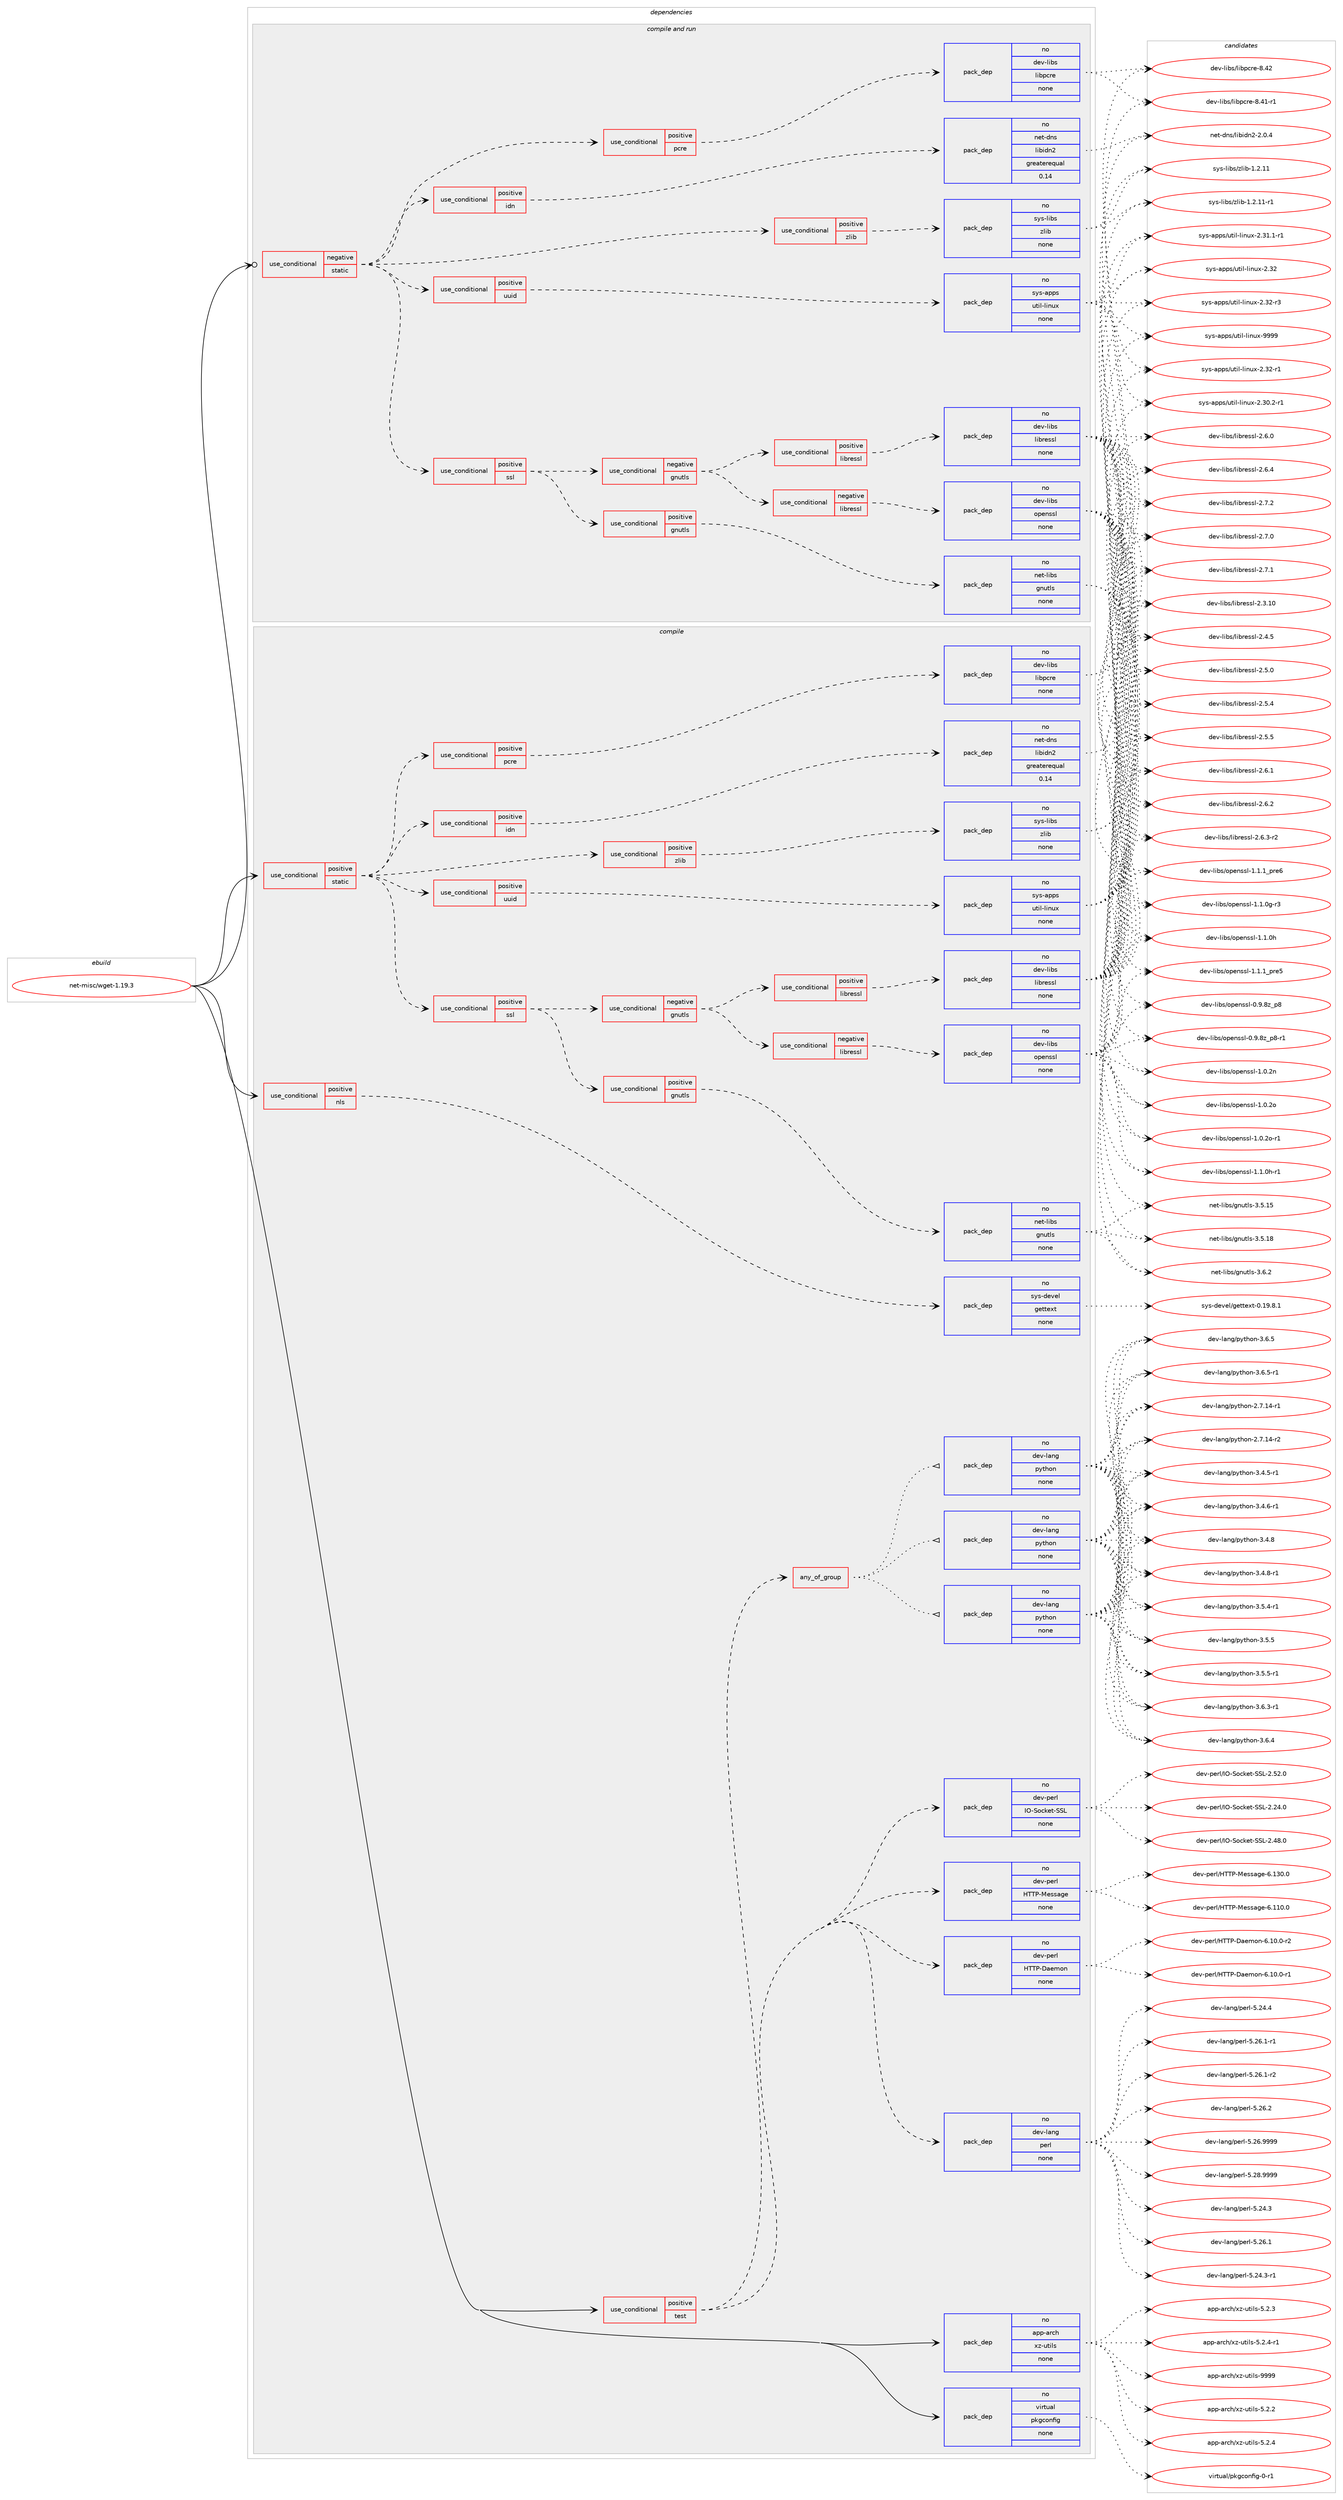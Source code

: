 digraph prolog {

# *************
# Graph options
# *************

newrank=true;
concentrate=true;
compound=true;
graph [rankdir=LR,fontname=Helvetica,fontsize=10,ranksep=1.5];#, ranksep=2.5, nodesep=0.2];
edge  [arrowhead=vee];
node  [fontname=Helvetica,fontsize=10];

# **********
# The ebuild
# **********

subgraph cluster_leftcol {
color=gray;
rank=same;
label=<<i>ebuild</i>>;
id [label="net-misc/wget-1.19.3", color=red, width=4, href="../net-misc/wget-1.19.3.svg"];
}

# ****************
# The dependencies
# ****************

subgraph cluster_midcol {
color=gray;
label=<<i>dependencies</i>>;
subgraph cluster_compile {
fillcolor="#eeeeee";
style=filled;
label=<<i>compile</i>>;
subgraph cond223 {
dependency630 [label=<<TABLE BORDER="0" CELLBORDER="1" CELLSPACING="0" CELLPADDING="4"><TR><TD ROWSPAN="3" CELLPADDING="10">use_conditional</TD></TR><TR><TD>positive</TD></TR><TR><TD>nls</TD></TR></TABLE>>, shape=none, color=red];
subgraph pack399 {
dependency631 [label=<<TABLE BORDER="0" CELLBORDER="1" CELLSPACING="0" CELLPADDING="4" WIDTH="220"><TR><TD ROWSPAN="6" CELLPADDING="30">pack_dep</TD></TR><TR><TD WIDTH="110">no</TD></TR><TR><TD>sys-devel</TD></TR><TR><TD>gettext</TD></TR><TR><TD>none</TD></TR><TR><TD></TD></TR></TABLE>>, shape=none, color=blue];
}
dependency630:e -> dependency631:w [weight=20,style="dashed",arrowhead="vee"];
}
id:e -> dependency630:w [weight=20,style="solid",arrowhead="vee"];
subgraph cond224 {
dependency632 [label=<<TABLE BORDER="0" CELLBORDER="1" CELLSPACING="0" CELLPADDING="4"><TR><TD ROWSPAN="3" CELLPADDING="10">use_conditional</TD></TR><TR><TD>positive</TD></TR><TR><TD>static</TD></TR></TABLE>>, shape=none, color=red];
subgraph cond225 {
dependency633 [label=<<TABLE BORDER="0" CELLBORDER="1" CELLSPACING="0" CELLPADDING="4"><TR><TD ROWSPAN="3" CELLPADDING="10">use_conditional</TD></TR><TR><TD>positive</TD></TR><TR><TD>idn</TD></TR></TABLE>>, shape=none, color=red];
subgraph pack400 {
dependency634 [label=<<TABLE BORDER="0" CELLBORDER="1" CELLSPACING="0" CELLPADDING="4" WIDTH="220"><TR><TD ROWSPAN="6" CELLPADDING="30">pack_dep</TD></TR><TR><TD WIDTH="110">no</TD></TR><TR><TD>net-dns</TD></TR><TR><TD>libidn2</TD></TR><TR><TD>greaterequal</TD></TR><TR><TD>0.14</TD></TR></TABLE>>, shape=none, color=blue];
}
dependency633:e -> dependency634:w [weight=20,style="dashed",arrowhead="vee"];
}
dependency632:e -> dependency633:w [weight=20,style="dashed",arrowhead="vee"];
subgraph cond226 {
dependency635 [label=<<TABLE BORDER="0" CELLBORDER="1" CELLSPACING="0" CELLPADDING="4"><TR><TD ROWSPAN="3" CELLPADDING="10">use_conditional</TD></TR><TR><TD>positive</TD></TR><TR><TD>pcre</TD></TR></TABLE>>, shape=none, color=red];
subgraph pack401 {
dependency636 [label=<<TABLE BORDER="0" CELLBORDER="1" CELLSPACING="0" CELLPADDING="4" WIDTH="220"><TR><TD ROWSPAN="6" CELLPADDING="30">pack_dep</TD></TR><TR><TD WIDTH="110">no</TD></TR><TR><TD>dev-libs</TD></TR><TR><TD>libpcre</TD></TR><TR><TD>none</TD></TR><TR><TD></TD></TR></TABLE>>, shape=none, color=blue];
}
dependency635:e -> dependency636:w [weight=20,style="dashed",arrowhead="vee"];
}
dependency632:e -> dependency635:w [weight=20,style="dashed",arrowhead="vee"];
subgraph cond227 {
dependency637 [label=<<TABLE BORDER="0" CELLBORDER="1" CELLSPACING="0" CELLPADDING="4"><TR><TD ROWSPAN="3" CELLPADDING="10">use_conditional</TD></TR><TR><TD>positive</TD></TR><TR><TD>ssl</TD></TR></TABLE>>, shape=none, color=red];
subgraph cond228 {
dependency638 [label=<<TABLE BORDER="0" CELLBORDER="1" CELLSPACING="0" CELLPADDING="4"><TR><TD ROWSPAN="3" CELLPADDING="10">use_conditional</TD></TR><TR><TD>positive</TD></TR><TR><TD>gnutls</TD></TR></TABLE>>, shape=none, color=red];
subgraph pack402 {
dependency639 [label=<<TABLE BORDER="0" CELLBORDER="1" CELLSPACING="0" CELLPADDING="4" WIDTH="220"><TR><TD ROWSPAN="6" CELLPADDING="30">pack_dep</TD></TR><TR><TD WIDTH="110">no</TD></TR><TR><TD>net-libs</TD></TR><TR><TD>gnutls</TD></TR><TR><TD>none</TD></TR><TR><TD></TD></TR></TABLE>>, shape=none, color=blue];
}
dependency638:e -> dependency639:w [weight=20,style="dashed",arrowhead="vee"];
}
dependency637:e -> dependency638:w [weight=20,style="dashed",arrowhead="vee"];
subgraph cond229 {
dependency640 [label=<<TABLE BORDER="0" CELLBORDER="1" CELLSPACING="0" CELLPADDING="4"><TR><TD ROWSPAN="3" CELLPADDING="10">use_conditional</TD></TR><TR><TD>negative</TD></TR><TR><TD>gnutls</TD></TR></TABLE>>, shape=none, color=red];
subgraph cond230 {
dependency641 [label=<<TABLE BORDER="0" CELLBORDER="1" CELLSPACING="0" CELLPADDING="4"><TR><TD ROWSPAN="3" CELLPADDING="10">use_conditional</TD></TR><TR><TD>negative</TD></TR><TR><TD>libressl</TD></TR></TABLE>>, shape=none, color=red];
subgraph pack403 {
dependency642 [label=<<TABLE BORDER="0" CELLBORDER="1" CELLSPACING="0" CELLPADDING="4" WIDTH="220"><TR><TD ROWSPAN="6" CELLPADDING="30">pack_dep</TD></TR><TR><TD WIDTH="110">no</TD></TR><TR><TD>dev-libs</TD></TR><TR><TD>openssl</TD></TR><TR><TD>none</TD></TR><TR><TD></TD></TR></TABLE>>, shape=none, color=blue];
}
dependency641:e -> dependency642:w [weight=20,style="dashed",arrowhead="vee"];
}
dependency640:e -> dependency641:w [weight=20,style="dashed",arrowhead="vee"];
subgraph cond231 {
dependency643 [label=<<TABLE BORDER="0" CELLBORDER="1" CELLSPACING="0" CELLPADDING="4"><TR><TD ROWSPAN="3" CELLPADDING="10">use_conditional</TD></TR><TR><TD>positive</TD></TR><TR><TD>libressl</TD></TR></TABLE>>, shape=none, color=red];
subgraph pack404 {
dependency644 [label=<<TABLE BORDER="0" CELLBORDER="1" CELLSPACING="0" CELLPADDING="4" WIDTH="220"><TR><TD ROWSPAN="6" CELLPADDING="30">pack_dep</TD></TR><TR><TD WIDTH="110">no</TD></TR><TR><TD>dev-libs</TD></TR><TR><TD>libressl</TD></TR><TR><TD>none</TD></TR><TR><TD></TD></TR></TABLE>>, shape=none, color=blue];
}
dependency643:e -> dependency644:w [weight=20,style="dashed",arrowhead="vee"];
}
dependency640:e -> dependency643:w [weight=20,style="dashed",arrowhead="vee"];
}
dependency637:e -> dependency640:w [weight=20,style="dashed",arrowhead="vee"];
}
dependency632:e -> dependency637:w [weight=20,style="dashed",arrowhead="vee"];
subgraph cond232 {
dependency645 [label=<<TABLE BORDER="0" CELLBORDER="1" CELLSPACING="0" CELLPADDING="4"><TR><TD ROWSPAN="3" CELLPADDING="10">use_conditional</TD></TR><TR><TD>positive</TD></TR><TR><TD>uuid</TD></TR></TABLE>>, shape=none, color=red];
subgraph pack405 {
dependency646 [label=<<TABLE BORDER="0" CELLBORDER="1" CELLSPACING="0" CELLPADDING="4" WIDTH="220"><TR><TD ROWSPAN="6" CELLPADDING="30">pack_dep</TD></TR><TR><TD WIDTH="110">no</TD></TR><TR><TD>sys-apps</TD></TR><TR><TD>util-linux</TD></TR><TR><TD>none</TD></TR><TR><TD></TD></TR></TABLE>>, shape=none, color=blue];
}
dependency645:e -> dependency646:w [weight=20,style="dashed",arrowhead="vee"];
}
dependency632:e -> dependency645:w [weight=20,style="dashed",arrowhead="vee"];
subgraph cond233 {
dependency647 [label=<<TABLE BORDER="0" CELLBORDER="1" CELLSPACING="0" CELLPADDING="4"><TR><TD ROWSPAN="3" CELLPADDING="10">use_conditional</TD></TR><TR><TD>positive</TD></TR><TR><TD>zlib</TD></TR></TABLE>>, shape=none, color=red];
subgraph pack406 {
dependency648 [label=<<TABLE BORDER="0" CELLBORDER="1" CELLSPACING="0" CELLPADDING="4" WIDTH="220"><TR><TD ROWSPAN="6" CELLPADDING="30">pack_dep</TD></TR><TR><TD WIDTH="110">no</TD></TR><TR><TD>sys-libs</TD></TR><TR><TD>zlib</TD></TR><TR><TD>none</TD></TR><TR><TD></TD></TR></TABLE>>, shape=none, color=blue];
}
dependency647:e -> dependency648:w [weight=20,style="dashed",arrowhead="vee"];
}
dependency632:e -> dependency647:w [weight=20,style="dashed",arrowhead="vee"];
}
id:e -> dependency632:w [weight=20,style="solid",arrowhead="vee"];
subgraph cond234 {
dependency649 [label=<<TABLE BORDER="0" CELLBORDER="1" CELLSPACING="0" CELLPADDING="4"><TR><TD ROWSPAN="3" CELLPADDING="10">use_conditional</TD></TR><TR><TD>positive</TD></TR><TR><TD>test</TD></TR></TABLE>>, shape=none, color=red];
subgraph any10 {
dependency650 [label=<<TABLE BORDER="0" CELLBORDER="1" CELLSPACING="0" CELLPADDING="4"><TR><TD CELLPADDING="10">any_of_group</TD></TR></TABLE>>, shape=none, color=red];subgraph pack407 {
dependency651 [label=<<TABLE BORDER="0" CELLBORDER="1" CELLSPACING="0" CELLPADDING="4" WIDTH="220"><TR><TD ROWSPAN="6" CELLPADDING="30">pack_dep</TD></TR><TR><TD WIDTH="110">no</TD></TR><TR><TD>dev-lang</TD></TR><TR><TD>python</TD></TR><TR><TD>none</TD></TR><TR><TD></TD></TR></TABLE>>, shape=none, color=blue];
}
dependency650:e -> dependency651:w [weight=20,style="dotted",arrowhead="oinv"];
subgraph pack408 {
dependency652 [label=<<TABLE BORDER="0" CELLBORDER="1" CELLSPACING="0" CELLPADDING="4" WIDTH="220"><TR><TD ROWSPAN="6" CELLPADDING="30">pack_dep</TD></TR><TR><TD WIDTH="110">no</TD></TR><TR><TD>dev-lang</TD></TR><TR><TD>python</TD></TR><TR><TD>none</TD></TR><TR><TD></TD></TR></TABLE>>, shape=none, color=blue];
}
dependency650:e -> dependency652:w [weight=20,style="dotted",arrowhead="oinv"];
subgraph pack409 {
dependency653 [label=<<TABLE BORDER="0" CELLBORDER="1" CELLSPACING="0" CELLPADDING="4" WIDTH="220"><TR><TD ROWSPAN="6" CELLPADDING="30">pack_dep</TD></TR><TR><TD WIDTH="110">no</TD></TR><TR><TD>dev-lang</TD></TR><TR><TD>python</TD></TR><TR><TD>none</TD></TR><TR><TD></TD></TR></TABLE>>, shape=none, color=blue];
}
dependency650:e -> dependency653:w [weight=20,style="dotted",arrowhead="oinv"];
}
dependency649:e -> dependency650:w [weight=20,style="dashed",arrowhead="vee"];
subgraph pack410 {
dependency654 [label=<<TABLE BORDER="0" CELLBORDER="1" CELLSPACING="0" CELLPADDING="4" WIDTH="220"><TR><TD ROWSPAN="6" CELLPADDING="30">pack_dep</TD></TR><TR><TD WIDTH="110">no</TD></TR><TR><TD>dev-lang</TD></TR><TR><TD>perl</TD></TR><TR><TD>none</TD></TR><TR><TD></TD></TR></TABLE>>, shape=none, color=blue];
}
dependency649:e -> dependency654:w [weight=20,style="dashed",arrowhead="vee"];
subgraph pack411 {
dependency655 [label=<<TABLE BORDER="0" CELLBORDER="1" CELLSPACING="0" CELLPADDING="4" WIDTH="220"><TR><TD ROWSPAN="6" CELLPADDING="30">pack_dep</TD></TR><TR><TD WIDTH="110">no</TD></TR><TR><TD>dev-perl</TD></TR><TR><TD>HTTP-Daemon</TD></TR><TR><TD>none</TD></TR><TR><TD></TD></TR></TABLE>>, shape=none, color=blue];
}
dependency649:e -> dependency655:w [weight=20,style="dashed",arrowhead="vee"];
subgraph pack412 {
dependency656 [label=<<TABLE BORDER="0" CELLBORDER="1" CELLSPACING="0" CELLPADDING="4" WIDTH="220"><TR><TD ROWSPAN="6" CELLPADDING="30">pack_dep</TD></TR><TR><TD WIDTH="110">no</TD></TR><TR><TD>dev-perl</TD></TR><TR><TD>HTTP-Message</TD></TR><TR><TD>none</TD></TR><TR><TD></TD></TR></TABLE>>, shape=none, color=blue];
}
dependency649:e -> dependency656:w [weight=20,style="dashed",arrowhead="vee"];
subgraph pack413 {
dependency657 [label=<<TABLE BORDER="0" CELLBORDER="1" CELLSPACING="0" CELLPADDING="4" WIDTH="220"><TR><TD ROWSPAN="6" CELLPADDING="30">pack_dep</TD></TR><TR><TD WIDTH="110">no</TD></TR><TR><TD>dev-perl</TD></TR><TR><TD>IO-Socket-SSL</TD></TR><TR><TD>none</TD></TR><TR><TD></TD></TR></TABLE>>, shape=none, color=blue];
}
dependency649:e -> dependency657:w [weight=20,style="dashed",arrowhead="vee"];
}
id:e -> dependency649:w [weight=20,style="solid",arrowhead="vee"];
subgraph pack414 {
dependency658 [label=<<TABLE BORDER="0" CELLBORDER="1" CELLSPACING="0" CELLPADDING="4" WIDTH="220"><TR><TD ROWSPAN="6" CELLPADDING="30">pack_dep</TD></TR><TR><TD WIDTH="110">no</TD></TR><TR><TD>app-arch</TD></TR><TR><TD>xz-utils</TD></TR><TR><TD>none</TD></TR><TR><TD></TD></TR></TABLE>>, shape=none, color=blue];
}
id:e -> dependency658:w [weight=20,style="solid",arrowhead="vee"];
subgraph pack415 {
dependency659 [label=<<TABLE BORDER="0" CELLBORDER="1" CELLSPACING="0" CELLPADDING="4" WIDTH="220"><TR><TD ROWSPAN="6" CELLPADDING="30">pack_dep</TD></TR><TR><TD WIDTH="110">no</TD></TR><TR><TD>virtual</TD></TR><TR><TD>pkgconfig</TD></TR><TR><TD>none</TD></TR><TR><TD></TD></TR></TABLE>>, shape=none, color=blue];
}
id:e -> dependency659:w [weight=20,style="solid",arrowhead="vee"];
}
subgraph cluster_compileandrun {
fillcolor="#eeeeee";
style=filled;
label=<<i>compile and run</i>>;
subgraph cond235 {
dependency660 [label=<<TABLE BORDER="0" CELLBORDER="1" CELLSPACING="0" CELLPADDING="4"><TR><TD ROWSPAN="3" CELLPADDING="10">use_conditional</TD></TR><TR><TD>negative</TD></TR><TR><TD>static</TD></TR></TABLE>>, shape=none, color=red];
subgraph cond236 {
dependency661 [label=<<TABLE BORDER="0" CELLBORDER="1" CELLSPACING="0" CELLPADDING="4"><TR><TD ROWSPAN="3" CELLPADDING="10">use_conditional</TD></TR><TR><TD>positive</TD></TR><TR><TD>idn</TD></TR></TABLE>>, shape=none, color=red];
subgraph pack416 {
dependency662 [label=<<TABLE BORDER="0" CELLBORDER="1" CELLSPACING="0" CELLPADDING="4" WIDTH="220"><TR><TD ROWSPAN="6" CELLPADDING="30">pack_dep</TD></TR><TR><TD WIDTH="110">no</TD></TR><TR><TD>net-dns</TD></TR><TR><TD>libidn2</TD></TR><TR><TD>greaterequal</TD></TR><TR><TD>0.14</TD></TR></TABLE>>, shape=none, color=blue];
}
dependency661:e -> dependency662:w [weight=20,style="dashed",arrowhead="vee"];
}
dependency660:e -> dependency661:w [weight=20,style="dashed",arrowhead="vee"];
subgraph cond237 {
dependency663 [label=<<TABLE BORDER="0" CELLBORDER="1" CELLSPACING="0" CELLPADDING="4"><TR><TD ROWSPAN="3" CELLPADDING="10">use_conditional</TD></TR><TR><TD>positive</TD></TR><TR><TD>pcre</TD></TR></TABLE>>, shape=none, color=red];
subgraph pack417 {
dependency664 [label=<<TABLE BORDER="0" CELLBORDER="1" CELLSPACING="0" CELLPADDING="4" WIDTH="220"><TR><TD ROWSPAN="6" CELLPADDING="30">pack_dep</TD></TR><TR><TD WIDTH="110">no</TD></TR><TR><TD>dev-libs</TD></TR><TR><TD>libpcre</TD></TR><TR><TD>none</TD></TR><TR><TD></TD></TR></TABLE>>, shape=none, color=blue];
}
dependency663:e -> dependency664:w [weight=20,style="dashed",arrowhead="vee"];
}
dependency660:e -> dependency663:w [weight=20,style="dashed",arrowhead="vee"];
subgraph cond238 {
dependency665 [label=<<TABLE BORDER="0" CELLBORDER="1" CELLSPACING="0" CELLPADDING="4"><TR><TD ROWSPAN="3" CELLPADDING="10">use_conditional</TD></TR><TR><TD>positive</TD></TR><TR><TD>ssl</TD></TR></TABLE>>, shape=none, color=red];
subgraph cond239 {
dependency666 [label=<<TABLE BORDER="0" CELLBORDER="1" CELLSPACING="0" CELLPADDING="4"><TR><TD ROWSPAN="3" CELLPADDING="10">use_conditional</TD></TR><TR><TD>positive</TD></TR><TR><TD>gnutls</TD></TR></TABLE>>, shape=none, color=red];
subgraph pack418 {
dependency667 [label=<<TABLE BORDER="0" CELLBORDER="1" CELLSPACING="0" CELLPADDING="4" WIDTH="220"><TR><TD ROWSPAN="6" CELLPADDING="30">pack_dep</TD></TR><TR><TD WIDTH="110">no</TD></TR><TR><TD>net-libs</TD></TR><TR><TD>gnutls</TD></TR><TR><TD>none</TD></TR><TR><TD></TD></TR></TABLE>>, shape=none, color=blue];
}
dependency666:e -> dependency667:w [weight=20,style="dashed",arrowhead="vee"];
}
dependency665:e -> dependency666:w [weight=20,style="dashed",arrowhead="vee"];
subgraph cond240 {
dependency668 [label=<<TABLE BORDER="0" CELLBORDER="1" CELLSPACING="0" CELLPADDING="4"><TR><TD ROWSPAN="3" CELLPADDING="10">use_conditional</TD></TR><TR><TD>negative</TD></TR><TR><TD>gnutls</TD></TR></TABLE>>, shape=none, color=red];
subgraph cond241 {
dependency669 [label=<<TABLE BORDER="0" CELLBORDER="1" CELLSPACING="0" CELLPADDING="4"><TR><TD ROWSPAN="3" CELLPADDING="10">use_conditional</TD></TR><TR><TD>negative</TD></TR><TR><TD>libressl</TD></TR></TABLE>>, shape=none, color=red];
subgraph pack419 {
dependency670 [label=<<TABLE BORDER="0" CELLBORDER="1" CELLSPACING="0" CELLPADDING="4" WIDTH="220"><TR><TD ROWSPAN="6" CELLPADDING="30">pack_dep</TD></TR><TR><TD WIDTH="110">no</TD></TR><TR><TD>dev-libs</TD></TR><TR><TD>openssl</TD></TR><TR><TD>none</TD></TR><TR><TD></TD></TR></TABLE>>, shape=none, color=blue];
}
dependency669:e -> dependency670:w [weight=20,style="dashed",arrowhead="vee"];
}
dependency668:e -> dependency669:w [weight=20,style="dashed",arrowhead="vee"];
subgraph cond242 {
dependency671 [label=<<TABLE BORDER="0" CELLBORDER="1" CELLSPACING="0" CELLPADDING="4"><TR><TD ROWSPAN="3" CELLPADDING="10">use_conditional</TD></TR><TR><TD>positive</TD></TR><TR><TD>libressl</TD></TR></TABLE>>, shape=none, color=red];
subgraph pack420 {
dependency672 [label=<<TABLE BORDER="0" CELLBORDER="1" CELLSPACING="0" CELLPADDING="4" WIDTH="220"><TR><TD ROWSPAN="6" CELLPADDING="30">pack_dep</TD></TR><TR><TD WIDTH="110">no</TD></TR><TR><TD>dev-libs</TD></TR><TR><TD>libressl</TD></TR><TR><TD>none</TD></TR><TR><TD></TD></TR></TABLE>>, shape=none, color=blue];
}
dependency671:e -> dependency672:w [weight=20,style="dashed",arrowhead="vee"];
}
dependency668:e -> dependency671:w [weight=20,style="dashed",arrowhead="vee"];
}
dependency665:e -> dependency668:w [weight=20,style="dashed",arrowhead="vee"];
}
dependency660:e -> dependency665:w [weight=20,style="dashed",arrowhead="vee"];
subgraph cond243 {
dependency673 [label=<<TABLE BORDER="0" CELLBORDER="1" CELLSPACING="0" CELLPADDING="4"><TR><TD ROWSPAN="3" CELLPADDING="10">use_conditional</TD></TR><TR><TD>positive</TD></TR><TR><TD>uuid</TD></TR></TABLE>>, shape=none, color=red];
subgraph pack421 {
dependency674 [label=<<TABLE BORDER="0" CELLBORDER="1" CELLSPACING="0" CELLPADDING="4" WIDTH="220"><TR><TD ROWSPAN="6" CELLPADDING="30">pack_dep</TD></TR><TR><TD WIDTH="110">no</TD></TR><TR><TD>sys-apps</TD></TR><TR><TD>util-linux</TD></TR><TR><TD>none</TD></TR><TR><TD></TD></TR></TABLE>>, shape=none, color=blue];
}
dependency673:e -> dependency674:w [weight=20,style="dashed",arrowhead="vee"];
}
dependency660:e -> dependency673:w [weight=20,style="dashed",arrowhead="vee"];
subgraph cond244 {
dependency675 [label=<<TABLE BORDER="0" CELLBORDER="1" CELLSPACING="0" CELLPADDING="4"><TR><TD ROWSPAN="3" CELLPADDING="10">use_conditional</TD></TR><TR><TD>positive</TD></TR><TR><TD>zlib</TD></TR></TABLE>>, shape=none, color=red];
subgraph pack422 {
dependency676 [label=<<TABLE BORDER="0" CELLBORDER="1" CELLSPACING="0" CELLPADDING="4" WIDTH="220"><TR><TD ROWSPAN="6" CELLPADDING="30">pack_dep</TD></TR><TR><TD WIDTH="110">no</TD></TR><TR><TD>sys-libs</TD></TR><TR><TD>zlib</TD></TR><TR><TD>none</TD></TR><TR><TD></TD></TR></TABLE>>, shape=none, color=blue];
}
dependency675:e -> dependency676:w [weight=20,style="dashed",arrowhead="vee"];
}
dependency660:e -> dependency675:w [weight=20,style="dashed",arrowhead="vee"];
}
id:e -> dependency660:w [weight=20,style="solid",arrowhead="odotvee"];
}
subgraph cluster_run {
fillcolor="#eeeeee";
style=filled;
label=<<i>run</i>>;
}
}

# **************
# The candidates
# **************

subgraph cluster_choices {
rank=same;
color=gray;
label=<<i>candidates</i>>;

subgraph choice399 {
color=black;
nodesep=1;
choice1151211154510010111810110847103101116116101120116454846495746564649 [label="sys-devel/gettext-0.19.8.1", color=red, width=4,href="../sys-devel/gettext-0.19.8.1.svg"];
dependency631:e -> choice1151211154510010111810110847103101116116101120116454846495746564649:w [style=dotted,weight="100"];
}
subgraph choice400 {
color=black;
nodesep=1;
choice11010111645100110115471081059810510011050455046484652 [label="net-dns/libidn2-2.0.4", color=red, width=4,href="../net-dns/libidn2-2.0.4.svg"];
dependency634:e -> choice11010111645100110115471081059810510011050455046484652:w [style=dotted,weight="100"];
}
subgraph choice401 {
color=black;
nodesep=1;
choice100101118451081059811547108105981129911410145564652494511449 [label="dev-libs/libpcre-8.41-r1", color=red, width=4,href="../dev-libs/libpcre-8.41-r1.svg"];
choice10010111845108105981154710810598112991141014556465250 [label="dev-libs/libpcre-8.42", color=red, width=4,href="../dev-libs/libpcre-8.42.svg"];
dependency636:e -> choice100101118451081059811547108105981129911410145564652494511449:w [style=dotted,weight="100"];
dependency636:e -> choice10010111845108105981154710810598112991141014556465250:w [style=dotted,weight="100"];
}
subgraph choice402 {
color=black;
nodesep=1;
choice11010111645108105981154710311011711610811545514653464953 [label="net-libs/gnutls-3.5.15", color=red, width=4,href="../net-libs/gnutls-3.5.15.svg"];
choice11010111645108105981154710311011711610811545514653464956 [label="net-libs/gnutls-3.5.18", color=red, width=4,href="../net-libs/gnutls-3.5.18.svg"];
choice110101116451081059811547103110117116108115455146544650 [label="net-libs/gnutls-3.6.2", color=red, width=4,href="../net-libs/gnutls-3.6.2.svg"];
dependency639:e -> choice11010111645108105981154710311011711610811545514653464953:w [style=dotted,weight="100"];
dependency639:e -> choice11010111645108105981154710311011711610811545514653464956:w [style=dotted,weight="100"];
dependency639:e -> choice110101116451081059811547103110117116108115455146544650:w [style=dotted,weight="100"];
}
subgraph choice403 {
color=black;
nodesep=1;
choice1001011184510810598115471111121011101151151084549464946481034511451 [label="dev-libs/openssl-1.1.0g-r3", color=red, width=4,href="../dev-libs/openssl-1.1.0g-r3.svg"];
choice100101118451081059811547111112101110115115108454946494648104 [label="dev-libs/openssl-1.1.0h", color=red, width=4,href="../dev-libs/openssl-1.1.0h.svg"];
choice1001011184510810598115471111121011101151151084549464946499511211410153 [label="dev-libs/openssl-1.1.1_pre5", color=red, width=4,href="../dev-libs/openssl-1.1.1_pre5.svg"];
choice1001011184510810598115471111121011101151151084548465746561229511256 [label="dev-libs/openssl-0.9.8z_p8", color=red, width=4,href="../dev-libs/openssl-0.9.8z_p8.svg"];
choice10010111845108105981154711111210111011511510845484657465612295112564511449 [label="dev-libs/openssl-0.9.8z_p8-r1", color=red, width=4,href="../dev-libs/openssl-0.9.8z_p8-r1.svg"];
choice100101118451081059811547111112101110115115108454946484650110 [label="dev-libs/openssl-1.0.2n", color=red, width=4,href="../dev-libs/openssl-1.0.2n.svg"];
choice100101118451081059811547111112101110115115108454946484650111 [label="dev-libs/openssl-1.0.2o", color=red, width=4,href="../dev-libs/openssl-1.0.2o.svg"];
choice1001011184510810598115471111121011101151151084549464846501114511449 [label="dev-libs/openssl-1.0.2o-r1", color=red, width=4,href="../dev-libs/openssl-1.0.2o-r1.svg"];
choice1001011184510810598115471111121011101151151084549464946481044511449 [label="dev-libs/openssl-1.1.0h-r1", color=red, width=4,href="../dev-libs/openssl-1.1.0h-r1.svg"];
choice1001011184510810598115471111121011101151151084549464946499511211410154 [label="dev-libs/openssl-1.1.1_pre6", color=red, width=4,href="../dev-libs/openssl-1.1.1_pre6.svg"];
dependency642:e -> choice1001011184510810598115471111121011101151151084549464946481034511451:w [style=dotted,weight="100"];
dependency642:e -> choice100101118451081059811547111112101110115115108454946494648104:w [style=dotted,weight="100"];
dependency642:e -> choice1001011184510810598115471111121011101151151084549464946499511211410153:w [style=dotted,weight="100"];
dependency642:e -> choice1001011184510810598115471111121011101151151084548465746561229511256:w [style=dotted,weight="100"];
dependency642:e -> choice10010111845108105981154711111210111011511510845484657465612295112564511449:w [style=dotted,weight="100"];
dependency642:e -> choice100101118451081059811547111112101110115115108454946484650110:w [style=dotted,weight="100"];
dependency642:e -> choice100101118451081059811547111112101110115115108454946484650111:w [style=dotted,weight="100"];
dependency642:e -> choice1001011184510810598115471111121011101151151084549464846501114511449:w [style=dotted,weight="100"];
dependency642:e -> choice1001011184510810598115471111121011101151151084549464946481044511449:w [style=dotted,weight="100"];
dependency642:e -> choice1001011184510810598115471111121011101151151084549464946499511211410154:w [style=dotted,weight="100"];
}
subgraph choice404 {
color=black;
nodesep=1;
choice10010111845108105981154710810598114101115115108455046554648 [label="dev-libs/libressl-2.7.0", color=red, width=4,href="../dev-libs/libressl-2.7.0.svg"];
choice10010111845108105981154710810598114101115115108455046554649 [label="dev-libs/libressl-2.7.1", color=red, width=4,href="../dev-libs/libressl-2.7.1.svg"];
choice1001011184510810598115471081059811410111511510845504651464948 [label="dev-libs/libressl-2.3.10", color=red, width=4,href="../dev-libs/libressl-2.3.10.svg"];
choice10010111845108105981154710810598114101115115108455046524653 [label="dev-libs/libressl-2.4.5", color=red, width=4,href="../dev-libs/libressl-2.4.5.svg"];
choice10010111845108105981154710810598114101115115108455046534648 [label="dev-libs/libressl-2.5.0", color=red, width=4,href="../dev-libs/libressl-2.5.0.svg"];
choice10010111845108105981154710810598114101115115108455046534652 [label="dev-libs/libressl-2.5.4", color=red, width=4,href="../dev-libs/libressl-2.5.4.svg"];
choice10010111845108105981154710810598114101115115108455046534653 [label="dev-libs/libressl-2.5.5", color=red, width=4,href="../dev-libs/libressl-2.5.5.svg"];
choice10010111845108105981154710810598114101115115108455046544649 [label="dev-libs/libressl-2.6.1", color=red, width=4,href="../dev-libs/libressl-2.6.1.svg"];
choice10010111845108105981154710810598114101115115108455046544650 [label="dev-libs/libressl-2.6.2", color=red, width=4,href="../dev-libs/libressl-2.6.2.svg"];
choice100101118451081059811547108105981141011151151084550465446514511450 [label="dev-libs/libressl-2.6.3-r2", color=red, width=4,href="../dev-libs/libressl-2.6.3-r2.svg"];
choice10010111845108105981154710810598114101115115108455046544648 [label="dev-libs/libressl-2.6.0", color=red, width=4,href="../dev-libs/libressl-2.6.0.svg"];
choice10010111845108105981154710810598114101115115108455046544652 [label="dev-libs/libressl-2.6.4", color=red, width=4,href="../dev-libs/libressl-2.6.4.svg"];
choice10010111845108105981154710810598114101115115108455046554650 [label="dev-libs/libressl-2.7.2", color=red, width=4,href="../dev-libs/libressl-2.7.2.svg"];
dependency644:e -> choice10010111845108105981154710810598114101115115108455046554648:w [style=dotted,weight="100"];
dependency644:e -> choice10010111845108105981154710810598114101115115108455046554649:w [style=dotted,weight="100"];
dependency644:e -> choice1001011184510810598115471081059811410111511510845504651464948:w [style=dotted,weight="100"];
dependency644:e -> choice10010111845108105981154710810598114101115115108455046524653:w [style=dotted,weight="100"];
dependency644:e -> choice10010111845108105981154710810598114101115115108455046534648:w [style=dotted,weight="100"];
dependency644:e -> choice10010111845108105981154710810598114101115115108455046534652:w [style=dotted,weight="100"];
dependency644:e -> choice10010111845108105981154710810598114101115115108455046534653:w [style=dotted,weight="100"];
dependency644:e -> choice10010111845108105981154710810598114101115115108455046544649:w [style=dotted,weight="100"];
dependency644:e -> choice10010111845108105981154710810598114101115115108455046544650:w [style=dotted,weight="100"];
dependency644:e -> choice100101118451081059811547108105981141011151151084550465446514511450:w [style=dotted,weight="100"];
dependency644:e -> choice10010111845108105981154710810598114101115115108455046544648:w [style=dotted,weight="100"];
dependency644:e -> choice10010111845108105981154710810598114101115115108455046544652:w [style=dotted,weight="100"];
dependency644:e -> choice10010111845108105981154710810598114101115115108455046554650:w [style=dotted,weight="100"];
}
subgraph choice405 {
color=black;
nodesep=1;
choice1151211154597112112115471171161051084510810511011712045504651504511449 [label="sys-apps/util-linux-2.32-r1", color=red, width=4,href="../sys-apps/util-linux-2.32-r1.svg"];
choice11512111545971121121154711711610510845108105110117120455046514846504511449 [label="sys-apps/util-linux-2.30.2-r1", color=red, width=4,href="../sys-apps/util-linux-2.30.2-r1.svg"];
choice11512111545971121121154711711610510845108105110117120455046514946494511449 [label="sys-apps/util-linux-2.31.1-r1", color=red, width=4,href="../sys-apps/util-linux-2.31.1-r1.svg"];
choice115121115459711211211547117116105108451081051101171204550465150 [label="sys-apps/util-linux-2.32", color=red, width=4,href="../sys-apps/util-linux-2.32.svg"];
choice1151211154597112112115471171161051084510810511011712045504651504511451 [label="sys-apps/util-linux-2.32-r3", color=red, width=4,href="../sys-apps/util-linux-2.32-r3.svg"];
choice115121115459711211211547117116105108451081051101171204557575757 [label="sys-apps/util-linux-9999", color=red, width=4,href="../sys-apps/util-linux-9999.svg"];
dependency646:e -> choice1151211154597112112115471171161051084510810511011712045504651504511449:w [style=dotted,weight="100"];
dependency646:e -> choice11512111545971121121154711711610510845108105110117120455046514846504511449:w [style=dotted,weight="100"];
dependency646:e -> choice11512111545971121121154711711610510845108105110117120455046514946494511449:w [style=dotted,weight="100"];
dependency646:e -> choice115121115459711211211547117116105108451081051101171204550465150:w [style=dotted,weight="100"];
dependency646:e -> choice1151211154597112112115471171161051084510810511011712045504651504511451:w [style=dotted,weight="100"];
dependency646:e -> choice115121115459711211211547117116105108451081051101171204557575757:w [style=dotted,weight="100"];
}
subgraph choice406 {
color=black;
nodesep=1;
choice1151211154510810598115471221081059845494650464949 [label="sys-libs/zlib-1.2.11", color=red, width=4,href="../sys-libs/zlib-1.2.11.svg"];
choice11512111545108105981154712210810598454946504649494511449 [label="sys-libs/zlib-1.2.11-r1", color=red, width=4,href="../sys-libs/zlib-1.2.11-r1.svg"];
dependency648:e -> choice1151211154510810598115471221081059845494650464949:w [style=dotted,weight="100"];
dependency648:e -> choice11512111545108105981154712210810598454946504649494511449:w [style=dotted,weight="100"];
}
subgraph choice407 {
color=black;
nodesep=1;
choice100101118451089711010347112121116104111110455046554649524511449 [label="dev-lang/python-2.7.14-r1", color=red, width=4,href="../dev-lang/python-2.7.14-r1.svg"];
choice100101118451089711010347112121116104111110455046554649524511450 [label="dev-lang/python-2.7.14-r2", color=red, width=4,href="../dev-lang/python-2.7.14-r2.svg"];
choice1001011184510897110103471121211161041111104551465246534511449 [label="dev-lang/python-3.4.5-r1", color=red, width=4,href="../dev-lang/python-3.4.5-r1.svg"];
choice1001011184510897110103471121211161041111104551465246544511449 [label="dev-lang/python-3.4.6-r1", color=red, width=4,href="../dev-lang/python-3.4.6-r1.svg"];
choice100101118451089711010347112121116104111110455146524656 [label="dev-lang/python-3.4.8", color=red, width=4,href="../dev-lang/python-3.4.8.svg"];
choice1001011184510897110103471121211161041111104551465246564511449 [label="dev-lang/python-3.4.8-r1", color=red, width=4,href="../dev-lang/python-3.4.8-r1.svg"];
choice1001011184510897110103471121211161041111104551465346524511449 [label="dev-lang/python-3.5.4-r1", color=red, width=4,href="../dev-lang/python-3.5.4-r1.svg"];
choice100101118451089711010347112121116104111110455146534653 [label="dev-lang/python-3.5.5", color=red, width=4,href="../dev-lang/python-3.5.5.svg"];
choice1001011184510897110103471121211161041111104551465346534511449 [label="dev-lang/python-3.5.5-r1", color=red, width=4,href="../dev-lang/python-3.5.5-r1.svg"];
choice1001011184510897110103471121211161041111104551465446514511449 [label="dev-lang/python-3.6.3-r1", color=red, width=4,href="../dev-lang/python-3.6.3-r1.svg"];
choice100101118451089711010347112121116104111110455146544652 [label="dev-lang/python-3.6.4", color=red, width=4,href="../dev-lang/python-3.6.4.svg"];
choice100101118451089711010347112121116104111110455146544653 [label="dev-lang/python-3.6.5", color=red, width=4,href="../dev-lang/python-3.6.5.svg"];
choice1001011184510897110103471121211161041111104551465446534511449 [label="dev-lang/python-3.6.5-r1", color=red, width=4,href="../dev-lang/python-3.6.5-r1.svg"];
dependency651:e -> choice100101118451089711010347112121116104111110455046554649524511449:w [style=dotted,weight="100"];
dependency651:e -> choice100101118451089711010347112121116104111110455046554649524511450:w [style=dotted,weight="100"];
dependency651:e -> choice1001011184510897110103471121211161041111104551465246534511449:w [style=dotted,weight="100"];
dependency651:e -> choice1001011184510897110103471121211161041111104551465246544511449:w [style=dotted,weight="100"];
dependency651:e -> choice100101118451089711010347112121116104111110455146524656:w [style=dotted,weight="100"];
dependency651:e -> choice1001011184510897110103471121211161041111104551465246564511449:w [style=dotted,weight="100"];
dependency651:e -> choice1001011184510897110103471121211161041111104551465346524511449:w [style=dotted,weight="100"];
dependency651:e -> choice100101118451089711010347112121116104111110455146534653:w [style=dotted,weight="100"];
dependency651:e -> choice1001011184510897110103471121211161041111104551465346534511449:w [style=dotted,weight="100"];
dependency651:e -> choice1001011184510897110103471121211161041111104551465446514511449:w [style=dotted,weight="100"];
dependency651:e -> choice100101118451089711010347112121116104111110455146544652:w [style=dotted,weight="100"];
dependency651:e -> choice100101118451089711010347112121116104111110455146544653:w [style=dotted,weight="100"];
dependency651:e -> choice1001011184510897110103471121211161041111104551465446534511449:w [style=dotted,weight="100"];
}
subgraph choice408 {
color=black;
nodesep=1;
choice100101118451089711010347112121116104111110455046554649524511449 [label="dev-lang/python-2.7.14-r1", color=red, width=4,href="../dev-lang/python-2.7.14-r1.svg"];
choice100101118451089711010347112121116104111110455046554649524511450 [label="dev-lang/python-2.7.14-r2", color=red, width=4,href="../dev-lang/python-2.7.14-r2.svg"];
choice1001011184510897110103471121211161041111104551465246534511449 [label="dev-lang/python-3.4.5-r1", color=red, width=4,href="../dev-lang/python-3.4.5-r1.svg"];
choice1001011184510897110103471121211161041111104551465246544511449 [label="dev-lang/python-3.4.6-r1", color=red, width=4,href="../dev-lang/python-3.4.6-r1.svg"];
choice100101118451089711010347112121116104111110455146524656 [label="dev-lang/python-3.4.8", color=red, width=4,href="../dev-lang/python-3.4.8.svg"];
choice1001011184510897110103471121211161041111104551465246564511449 [label="dev-lang/python-3.4.8-r1", color=red, width=4,href="../dev-lang/python-3.4.8-r1.svg"];
choice1001011184510897110103471121211161041111104551465346524511449 [label="dev-lang/python-3.5.4-r1", color=red, width=4,href="../dev-lang/python-3.5.4-r1.svg"];
choice100101118451089711010347112121116104111110455146534653 [label="dev-lang/python-3.5.5", color=red, width=4,href="../dev-lang/python-3.5.5.svg"];
choice1001011184510897110103471121211161041111104551465346534511449 [label="dev-lang/python-3.5.5-r1", color=red, width=4,href="../dev-lang/python-3.5.5-r1.svg"];
choice1001011184510897110103471121211161041111104551465446514511449 [label="dev-lang/python-3.6.3-r1", color=red, width=4,href="../dev-lang/python-3.6.3-r1.svg"];
choice100101118451089711010347112121116104111110455146544652 [label="dev-lang/python-3.6.4", color=red, width=4,href="../dev-lang/python-3.6.4.svg"];
choice100101118451089711010347112121116104111110455146544653 [label="dev-lang/python-3.6.5", color=red, width=4,href="../dev-lang/python-3.6.5.svg"];
choice1001011184510897110103471121211161041111104551465446534511449 [label="dev-lang/python-3.6.5-r1", color=red, width=4,href="../dev-lang/python-3.6.5-r1.svg"];
dependency652:e -> choice100101118451089711010347112121116104111110455046554649524511449:w [style=dotted,weight="100"];
dependency652:e -> choice100101118451089711010347112121116104111110455046554649524511450:w [style=dotted,weight="100"];
dependency652:e -> choice1001011184510897110103471121211161041111104551465246534511449:w [style=dotted,weight="100"];
dependency652:e -> choice1001011184510897110103471121211161041111104551465246544511449:w [style=dotted,weight="100"];
dependency652:e -> choice100101118451089711010347112121116104111110455146524656:w [style=dotted,weight="100"];
dependency652:e -> choice1001011184510897110103471121211161041111104551465246564511449:w [style=dotted,weight="100"];
dependency652:e -> choice1001011184510897110103471121211161041111104551465346524511449:w [style=dotted,weight="100"];
dependency652:e -> choice100101118451089711010347112121116104111110455146534653:w [style=dotted,weight="100"];
dependency652:e -> choice1001011184510897110103471121211161041111104551465346534511449:w [style=dotted,weight="100"];
dependency652:e -> choice1001011184510897110103471121211161041111104551465446514511449:w [style=dotted,weight="100"];
dependency652:e -> choice100101118451089711010347112121116104111110455146544652:w [style=dotted,weight="100"];
dependency652:e -> choice100101118451089711010347112121116104111110455146544653:w [style=dotted,weight="100"];
dependency652:e -> choice1001011184510897110103471121211161041111104551465446534511449:w [style=dotted,weight="100"];
}
subgraph choice409 {
color=black;
nodesep=1;
choice100101118451089711010347112121116104111110455046554649524511449 [label="dev-lang/python-2.7.14-r1", color=red, width=4,href="../dev-lang/python-2.7.14-r1.svg"];
choice100101118451089711010347112121116104111110455046554649524511450 [label="dev-lang/python-2.7.14-r2", color=red, width=4,href="../dev-lang/python-2.7.14-r2.svg"];
choice1001011184510897110103471121211161041111104551465246534511449 [label="dev-lang/python-3.4.5-r1", color=red, width=4,href="../dev-lang/python-3.4.5-r1.svg"];
choice1001011184510897110103471121211161041111104551465246544511449 [label="dev-lang/python-3.4.6-r1", color=red, width=4,href="../dev-lang/python-3.4.6-r1.svg"];
choice100101118451089711010347112121116104111110455146524656 [label="dev-lang/python-3.4.8", color=red, width=4,href="../dev-lang/python-3.4.8.svg"];
choice1001011184510897110103471121211161041111104551465246564511449 [label="dev-lang/python-3.4.8-r1", color=red, width=4,href="../dev-lang/python-3.4.8-r1.svg"];
choice1001011184510897110103471121211161041111104551465346524511449 [label="dev-lang/python-3.5.4-r1", color=red, width=4,href="../dev-lang/python-3.5.4-r1.svg"];
choice100101118451089711010347112121116104111110455146534653 [label="dev-lang/python-3.5.5", color=red, width=4,href="../dev-lang/python-3.5.5.svg"];
choice1001011184510897110103471121211161041111104551465346534511449 [label="dev-lang/python-3.5.5-r1", color=red, width=4,href="../dev-lang/python-3.5.5-r1.svg"];
choice1001011184510897110103471121211161041111104551465446514511449 [label="dev-lang/python-3.6.3-r1", color=red, width=4,href="../dev-lang/python-3.6.3-r1.svg"];
choice100101118451089711010347112121116104111110455146544652 [label="dev-lang/python-3.6.4", color=red, width=4,href="../dev-lang/python-3.6.4.svg"];
choice100101118451089711010347112121116104111110455146544653 [label="dev-lang/python-3.6.5", color=red, width=4,href="../dev-lang/python-3.6.5.svg"];
choice1001011184510897110103471121211161041111104551465446534511449 [label="dev-lang/python-3.6.5-r1", color=red, width=4,href="../dev-lang/python-3.6.5-r1.svg"];
dependency653:e -> choice100101118451089711010347112121116104111110455046554649524511449:w [style=dotted,weight="100"];
dependency653:e -> choice100101118451089711010347112121116104111110455046554649524511450:w [style=dotted,weight="100"];
dependency653:e -> choice1001011184510897110103471121211161041111104551465246534511449:w [style=dotted,weight="100"];
dependency653:e -> choice1001011184510897110103471121211161041111104551465246544511449:w [style=dotted,weight="100"];
dependency653:e -> choice100101118451089711010347112121116104111110455146524656:w [style=dotted,weight="100"];
dependency653:e -> choice1001011184510897110103471121211161041111104551465246564511449:w [style=dotted,weight="100"];
dependency653:e -> choice1001011184510897110103471121211161041111104551465346524511449:w [style=dotted,weight="100"];
dependency653:e -> choice100101118451089711010347112121116104111110455146534653:w [style=dotted,weight="100"];
dependency653:e -> choice1001011184510897110103471121211161041111104551465346534511449:w [style=dotted,weight="100"];
dependency653:e -> choice1001011184510897110103471121211161041111104551465446514511449:w [style=dotted,weight="100"];
dependency653:e -> choice100101118451089711010347112121116104111110455146544652:w [style=dotted,weight="100"];
dependency653:e -> choice100101118451089711010347112121116104111110455146544653:w [style=dotted,weight="100"];
dependency653:e -> choice1001011184510897110103471121211161041111104551465446534511449:w [style=dotted,weight="100"];
}
subgraph choice410 {
color=black;
nodesep=1;
choice10010111845108971101034711210111410845534650524651 [label="dev-lang/perl-5.24.3", color=red, width=4,href="../dev-lang/perl-5.24.3.svg"];
choice10010111845108971101034711210111410845534650544649 [label="dev-lang/perl-5.26.1", color=red, width=4,href="../dev-lang/perl-5.26.1.svg"];
choice100101118451089711010347112101114108455346505246514511449 [label="dev-lang/perl-5.24.3-r1", color=red, width=4,href="../dev-lang/perl-5.24.3-r1.svg"];
choice10010111845108971101034711210111410845534650524652 [label="dev-lang/perl-5.24.4", color=red, width=4,href="../dev-lang/perl-5.24.4.svg"];
choice100101118451089711010347112101114108455346505446494511449 [label="dev-lang/perl-5.26.1-r1", color=red, width=4,href="../dev-lang/perl-5.26.1-r1.svg"];
choice100101118451089711010347112101114108455346505446494511450 [label="dev-lang/perl-5.26.1-r2", color=red, width=4,href="../dev-lang/perl-5.26.1-r2.svg"];
choice10010111845108971101034711210111410845534650544650 [label="dev-lang/perl-5.26.2", color=red, width=4,href="../dev-lang/perl-5.26.2.svg"];
choice10010111845108971101034711210111410845534650544657575757 [label="dev-lang/perl-5.26.9999", color=red, width=4,href="../dev-lang/perl-5.26.9999.svg"];
choice10010111845108971101034711210111410845534650564657575757 [label="dev-lang/perl-5.28.9999", color=red, width=4,href="../dev-lang/perl-5.28.9999.svg"];
dependency654:e -> choice10010111845108971101034711210111410845534650524651:w [style=dotted,weight="100"];
dependency654:e -> choice10010111845108971101034711210111410845534650544649:w [style=dotted,weight="100"];
dependency654:e -> choice100101118451089711010347112101114108455346505246514511449:w [style=dotted,weight="100"];
dependency654:e -> choice10010111845108971101034711210111410845534650524652:w [style=dotted,weight="100"];
dependency654:e -> choice100101118451089711010347112101114108455346505446494511449:w [style=dotted,weight="100"];
dependency654:e -> choice100101118451089711010347112101114108455346505446494511450:w [style=dotted,weight="100"];
dependency654:e -> choice10010111845108971101034711210111410845534650544650:w [style=dotted,weight="100"];
dependency654:e -> choice10010111845108971101034711210111410845534650544657575757:w [style=dotted,weight="100"];
dependency654:e -> choice10010111845108971101034711210111410845534650564657575757:w [style=dotted,weight="100"];
}
subgraph choice411 {
color=black;
nodesep=1;
choice100101118451121011141084772848480456897101109111110455446494846484511449 [label="dev-perl/HTTP-Daemon-6.10.0-r1", color=red, width=4,href="../dev-perl/HTTP-Daemon-6.10.0-r1.svg"];
choice100101118451121011141084772848480456897101109111110455446494846484511450 [label="dev-perl/HTTP-Daemon-6.10.0-r2", color=red, width=4,href="../dev-perl/HTTP-Daemon-6.10.0-r2.svg"];
dependency655:e -> choice100101118451121011141084772848480456897101109111110455446494846484511449:w [style=dotted,weight="100"];
dependency655:e -> choice100101118451121011141084772848480456897101109111110455446494846484511450:w [style=dotted,weight="100"];
}
subgraph choice412 {
color=black;
nodesep=1;
choice1001011184511210111410847728484804577101115115971031014554464949484648 [label="dev-perl/HTTP-Message-6.110.0", color=red, width=4,href="../dev-perl/HTTP-Message-6.110.0.svg"];
choice1001011184511210111410847728484804577101115115971031014554464951484648 [label="dev-perl/HTTP-Message-6.130.0", color=red, width=4,href="../dev-perl/HTTP-Message-6.130.0.svg"];
dependency656:e -> choice1001011184511210111410847728484804577101115115971031014554464949484648:w [style=dotted,weight="100"];
dependency656:e -> choice1001011184511210111410847728484804577101115115971031014554464951484648:w [style=dotted,weight="100"];
}
subgraph choice413 {
color=black;
nodesep=1;
choice100101118451121011141084773794583111991071011164583837645504650524648 [label="dev-perl/IO-Socket-SSL-2.24.0", color=red, width=4,href="../dev-perl/IO-Socket-SSL-2.24.0.svg"];
choice100101118451121011141084773794583111991071011164583837645504652564648 [label="dev-perl/IO-Socket-SSL-2.48.0", color=red, width=4,href="../dev-perl/IO-Socket-SSL-2.48.0.svg"];
choice100101118451121011141084773794583111991071011164583837645504653504648 [label="dev-perl/IO-Socket-SSL-2.52.0", color=red, width=4,href="../dev-perl/IO-Socket-SSL-2.52.0.svg"];
dependency657:e -> choice100101118451121011141084773794583111991071011164583837645504650524648:w [style=dotted,weight="100"];
dependency657:e -> choice100101118451121011141084773794583111991071011164583837645504652564648:w [style=dotted,weight="100"];
dependency657:e -> choice100101118451121011141084773794583111991071011164583837645504653504648:w [style=dotted,weight="100"];
}
subgraph choice414 {
color=black;
nodesep=1;
choice971121124597114991044712012245117116105108115455346504650 [label="app-arch/xz-utils-5.2.2", color=red, width=4,href="../app-arch/xz-utils-5.2.2.svg"];
choice971121124597114991044712012245117116105108115455346504652 [label="app-arch/xz-utils-5.2.4", color=red, width=4,href="../app-arch/xz-utils-5.2.4.svg"];
choice971121124597114991044712012245117116105108115455346504651 [label="app-arch/xz-utils-5.2.3", color=red, width=4,href="../app-arch/xz-utils-5.2.3.svg"];
choice9711211245971149910447120122451171161051081154553465046524511449 [label="app-arch/xz-utils-5.2.4-r1", color=red, width=4,href="../app-arch/xz-utils-5.2.4-r1.svg"];
choice9711211245971149910447120122451171161051081154557575757 [label="app-arch/xz-utils-9999", color=red, width=4,href="../app-arch/xz-utils-9999.svg"];
dependency658:e -> choice971121124597114991044712012245117116105108115455346504650:w [style=dotted,weight="100"];
dependency658:e -> choice971121124597114991044712012245117116105108115455346504652:w [style=dotted,weight="100"];
dependency658:e -> choice971121124597114991044712012245117116105108115455346504651:w [style=dotted,weight="100"];
dependency658:e -> choice9711211245971149910447120122451171161051081154553465046524511449:w [style=dotted,weight="100"];
dependency658:e -> choice9711211245971149910447120122451171161051081154557575757:w [style=dotted,weight="100"];
}
subgraph choice415 {
color=black;
nodesep=1;
choice11810511411611797108471121071039911111010210510345484511449 [label="virtual/pkgconfig-0-r1", color=red, width=4,href="../virtual/pkgconfig-0-r1.svg"];
dependency659:e -> choice11810511411611797108471121071039911111010210510345484511449:w [style=dotted,weight="100"];
}
subgraph choice416 {
color=black;
nodesep=1;
choice11010111645100110115471081059810510011050455046484652 [label="net-dns/libidn2-2.0.4", color=red, width=4,href="../net-dns/libidn2-2.0.4.svg"];
dependency662:e -> choice11010111645100110115471081059810510011050455046484652:w [style=dotted,weight="100"];
}
subgraph choice417 {
color=black;
nodesep=1;
choice100101118451081059811547108105981129911410145564652494511449 [label="dev-libs/libpcre-8.41-r1", color=red, width=4,href="../dev-libs/libpcre-8.41-r1.svg"];
choice10010111845108105981154710810598112991141014556465250 [label="dev-libs/libpcre-8.42", color=red, width=4,href="../dev-libs/libpcre-8.42.svg"];
dependency664:e -> choice100101118451081059811547108105981129911410145564652494511449:w [style=dotted,weight="100"];
dependency664:e -> choice10010111845108105981154710810598112991141014556465250:w [style=dotted,weight="100"];
}
subgraph choice418 {
color=black;
nodesep=1;
choice11010111645108105981154710311011711610811545514653464953 [label="net-libs/gnutls-3.5.15", color=red, width=4,href="../net-libs/gnutls-3.5.15.svg"];
choice11010111645108105981154710311011711610811545514653464956 [label="net-libs/gnutls-3.5.18", color=red, width=4,href="../net-libs/gnutls-3.5.18.svg"];
choice110101116451081059811547103110117116108115455146544650 [label="net-libs/gnutls-3.6.2", color=red, width=4,href="../net-libs/gnutls-3.6.2.svg"];
dependency667:e -> choice11010111645108105981154710311011711610811545514653464953:w [style=dotted,weight="100"];
dependency667:e -> choice11010111645108105981154710311011711610811545514653464956:w [style=dotted,weight="100"];
dependency667:e -> choice110101116451081059811547103110117116108115455146544650:w [style=dotted,weight="100"];
}
subgraph choice419 {
color=black;
nodesep=1;
choice1001011184510810598115471111121011101151151084549464946481034511451 [label="dev-libs/openssl-1.1.0g-r3", color=red, width=4,href="../dev-libs/openssl-1.1.0g-r3.svg"];
choice100101118451081059811547111112101110115115108454946494648104 [label="dev-libs/openssl-1.1.0h", color=red, width=4,href="../dev-libs/openssl-1.1.0h.svg"];
choice1001011184510810598115471111121011101151151084549464946499511211410153 [label="dev-libs/openssl-1.1.1_pre5", color=red, width=4,href="../dev-libs/openssl-1.1.1_pre5.svg"];
choice1001011184510810598115471111121011101151151084548465746561229511256 [label="dev-libs/openssl-0.9.8z_p8", color=red, width=4,href="../dev-libs/openssl-0.9.8z_p8.svg"];
choice10010111845108105981154711111210111011511510845484657465612295112564511449 [label="dev-libs/openssl-0.9.8z_p8-r1", color=red, width=4,href="../dev-libs/openssl-0.9.8z_p8-r1.svg"];
choice100101118451081059811547111112101110115115108454946484650110 [label="dev-libs/openssl-1.0.2n", color=red, width=4,href="../dev-libs/openssl-1.0.2n.svg"];
choice100101118451081059811547111112101110115115108454946484650111 [label="dev-libs/openssl-1.0.2o", color=red, width=4,href="../dev-libs/openssl-1.0.2o.svg"];
choice1001011184510810598115471111121011101151151084549464846501114511449 [label="dev-libs/openssl-1.0.2o-r1", color=red, width=4,href="../dev-libs/openssl-1.0.2o-r1.svg"];
choice1001011184510810598115471111121011101151151084549464946481044511449 [label="dev-libs/openssl-1.1.0h-r1", color=red, width=4,href="../dev-libs/openssl-1.1.0h-r1.svg"];
choice1001011184510810598115471111121011101151151084549464946499511211410154 [label="dev-libs/openssl-1.1.1_pre6", color=red, width=4,href="../dev-libs/openssl-1.1.1_pre6.svg"];
dependency670:e -> choice1001011184510810598115471111121011101151151084549464946481034511451:w [style=dotted,weight="100"];
dependency670:e -> choice100101118451081059811547111112101110115115108454946494648104:w [style=dotted,weight="100"];
dependency670:e -> choice1001011184510810598115471111121011101151151084549464946499511211410153:w [style=dotted,weight="100"];
dependency670:e -> choice1001011184510810598115471111121011101151151084548465746561229511256:w [style=dotted,weight="100"];
dependency670:e -> choice10010111845108105981154711111210111011511510845484657465612295112564511449:w [style=dotted,weight="100"];
dependency670:e -> choice100101118451081059811547111112101110115115108454946484650110:w [style=dotted,weight="100"];
dependency670:e -> choice100101118451081059811547111112101110115115108454946484650111:w [style=dotted,weight="100"];
dependency670:e -> choice1001011184510810598115471111121011101151151084549464846501114511449:w [style=dotted,weight="100"];
dependency670:e -> choice1001011184510810598115471111121011101151151084549464946481044511449:w [style=dotted,weight="100"];
dependency670:e -> choice1001011184510810598115471111121011101151151084549464946499511211410154:w [style=dotted,weight="100"];
}
subgraph choice420 {
color=black;
nodesep=1;
choice10010111845108105981154710810598114101115115108455046554648 [label="dev-libs/libressl-2.7.0", color=red, width=4,href="../dev-libs/libressl-2.7.0.svg"];
choice10010111845108105981154710810598114101115115108455046554649 [label="dev-libs/libressl-2.7.1", color=red, width=4,href="../dev-libs/libressl-2.7.1.svg"];
choice1001011184510810598115471081059811410111511510845504651464948 [label="dev-libs/libressl-2.3.10", color=red, width=4,href="../dev-libs/libressl-2.3.10.svg"];
choice10010111845108105981154710810598114101115115108455046524653 [label="dev-libs/libressl-2.4.5", color=red, width=4,href="../dev-libs/libressl-2.4.5.svg"];
choice10010111845108105981154710810598114101115115108455046534648 [label="dev-libs/libressl-2.5.0", color=red, width=4,href="../dev-libs/libressl-2.5.0.svg"];
choice10010111845108105981154710810598114101115115108455046534652 [label="dev-libs/libressl-2.5.4", color=red, width=4,href="../dev-libs/libressl-2.5.4.svg"];
choice10010111845108105981154710810598114101115115108455046534653 [label="dev-libs/libressl-2.5.5", color=red, width=4,href="../dev-libs/libressl-2.5.5.svg"];
choice10010111845108105981154710810598114101115115108455046544649 [label="dev-libs/libressl-2.6.1", color=red, width=4,href="../dev-libs/libressl-2.6.1.svg"];
choice10010111845108105981154710810598114101115115108455046544650 [label="dev-libs/libressl-2.6.2", color=red, width=4,href="../dev-libs/libressl-2.6.2.svg"];
choice100101118451081059811547108105981141011151151084550465446514511450 [label="dev-libs/libressl-2.6.3-r2", color=red, width=4,href="../dev-libs/libressl-2.6.3-r2.svg"];
choice10010111845108105981154710810598114101115115108455046544648 [label="dev-libs/libressl-2.6.0", color=red, width=4,href="../dev-libs/libressl-2.6.0.svg"];
choice10010111845108105981154710810598114101115115108455046544652 [label="dev-libs/libressl-2.6.4", color=red, width=4,href="../dev-libs/libressl-2.6.4.svg"];
choice10010111845108105981154710810598114101115115108455046554650 [label="dev-libs/libressl-2.7.2", color=red, width=4,href="../dev-libs/libressl-2.7.2.svg"];
dependency672:e -> choice10010111845108105981154710810598114101115115108455046554648:w [style=dotted,weight="100"];
dependency672:e -> choice10010111845108105981154710810598114101115115108455046554649:w [style=dotted,weight="100"];
dependency672:e -> choice1001011184510810598115471081059811410111511510845504651464948:w [style=dotted,weight="100"];
dependency672:e -> choice10010111845108105981154710810598114101115115108455046524653:w [style=dotted,weight="100"];
dependency672:e -> choice10010111845108105981154710810598114101115115108455046534648:w [style=dotted,weight="100"];
dependency672:e -> choice10010111845108105981154710810598114101115115108455046534652:w [style=dotted,weight="100"];
dependency672:e -> choice10010111845108105981154710810598114101115115108455046534653:w [style=dotted,weight="100"];
dependency672:e -> choice10010111845108105981154710810598114101115115108455046544649:w [style=dotted,weight="100"];
dependency672:e -> choice10010111845108105981154710810598114101115115108455046544650:w [style=dotted,weight="100"];
dependency672:e -> choice100101118451081059811547108105981141011151151084550465446514511450:w [style=dotted,weight="100"];
dependency672:e -> choice10010111845108105981154710810598114101115115108455046544648:w [style=dotted,weight="100"];
dependency672:e -> choice10010111845108105981154710810598114101115115108455046544652:w [style=dotted,weight="100"];
dependency672:e -> choice10010111845108105981154710810598114101115115108455046554650:w [style=dotted,weight="100"];
}
subgraph choice421 {
color=black;
nodesep=1;
choice1151211154597112112115471171161051084510810511011712045504651504511449 [label="sys-apps/util-linux-2.32-r1", color=red, width=4,href="../sys-apps/util-linux-2.32-r1.svg"];
choice11512111545971121121154711711610510845108105110117120455046514846504511449 [label="sys-apps/util-linux-2.30.2-r1", color=red, width=4,href="../sys-apps/util-linux-2.30.2-r1.svg"];
choice11512111545971121121154711711610510845108105110117120455046514946494511449 [label="sys-apps/util-linux-2.31.1-r1", color=red, width=4,href="../sys-apps/util-linux-2.31.1-r1.svg"];
choice115121115459711211211547117116105108451081051101171204550465150 [label="sys-apps/util-linux-2.32", color=red, width=4,href="../sys-apps/util-linux-2.32.svg"];
choice1151211154597112112115471171161051084510810511011712045504651504511451 [label="sys-apps/util-linux-2.32-r3", color=red, width=4,href="../sys-apps/util-linux-2.32-r3.svg"];
choice115121115459711211211547117116105108451081051101171204557575757 [label="sys-apps/util-linux-9999", color=red, width=4,href="../sys-apps/util-linux-9999.svg"];
dependency674:e -> choice1151211154597112112115471171161051084510810511011712045504651504511449:w [style=dotted,weight="100"];
dependency674:e -> choice11512111545971121121154711711610510845108105110117120455046514846504511449:w [style=dotted,weight="100"];
dependency674:e -> choice11512111545971121121154711711610510845108105110117120455046514946494511449:w [style=dotted,weight="100"];
dependency674:e -> choice115121115459711211211547117116105108451081051101171204550465150:w [style=dotted,weight="100"];
dependency674:e -> choice1151211154597112112115471171161051084510810511011712045504651504511451:w [style=dotted,weight="100"];
dependency674:e -> choice115121115459711211211547117116105108451081051101171204557575757:w [style=dotted,weight="100"];
}
subgraph choice422 {
color=black;
nodesep=1;
choice1151211154510810598115471221081059845494650464949 [label="sys-libs/zlib-1.2.11", color=red, width=4,href="../sys-libs/zlib-1.2.11.svg"];
choice11512111545108105981154712210810598454946504649494511449 [label="sys-libs/zlib-1.2.11-r1", color=red, width=4,href="../sys-libs/zlib-1.2.11-r1.svg"];
dependency676:e -> choice1151211154510810598115471221081059845494650464949:w [style=dotted,weight="100"];
dependency676:e -> choice11512111545108105981154712210810598454946504649494511449:w [style=dotted,weight="100"];
}
}

}
